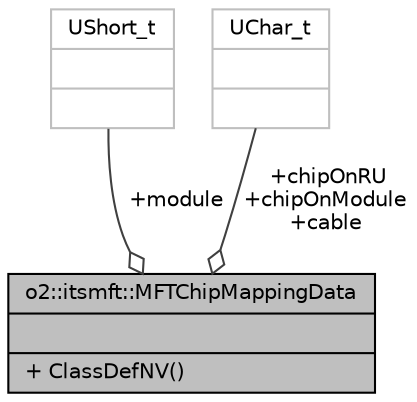digraph "o2::itsmft::MFTChipMappingData"
{
 // INTERACTIVE_SVG=YES
  bgcolor="transparent";
  edge [fontname="Helvetica",fontsize="10",labelfontname="Helvetica",labelfontsize="10"];
  node [fontname="Helvetica",fontsize="10",shape=record];
  Node1 [label="{o2::itsmft::MFTChipMappingData\n||+ ClassDefNV()\l}",height=0.2,width=0.4,color="black", fillcolor="grey75", style="filled", fontcolor="black"];
  Node2 -> Node1 [color="grey25",fontsize="10",style="solid",label=" +module" ,arrowhead="odiamond",fontname="Helvetica"];
  Node2 [label="{UShort_t\n||}",height=0.2,width=0.4,color="grey75"];
  Node3 -> Node1 [color="grey25",fontsize="10",style="solid",label=" +chipOnRU\n+chipOnModule\n+cable" ,arrowhead="odiamond",fontname="Helvetica"];
  Node3 [label="{UChar_t\n||}",height=0.2,width=0.4,color="grey75"];
}
